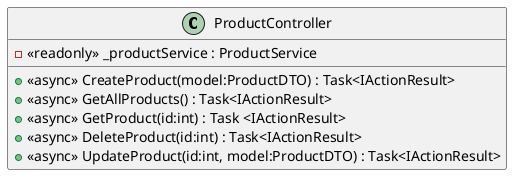 @startuml
class ProductController {
- <<readonly>> _productService : ProductService
+ <<async>> CreateProduct(model:ProductDTO) : Task<IActionResult>
+ <<async>> GetAllProducts() : Task<IActionResult>
+ <<async>> GetProduct(id:int) : Task <IActionResult>
+ <<async>> DeleteProduct(id:int) : Task<IActionResult>
+ <<async>> UpdateProduct(id:int, model:ProductDTO) : Task<IActionResult>
}
@enduml
